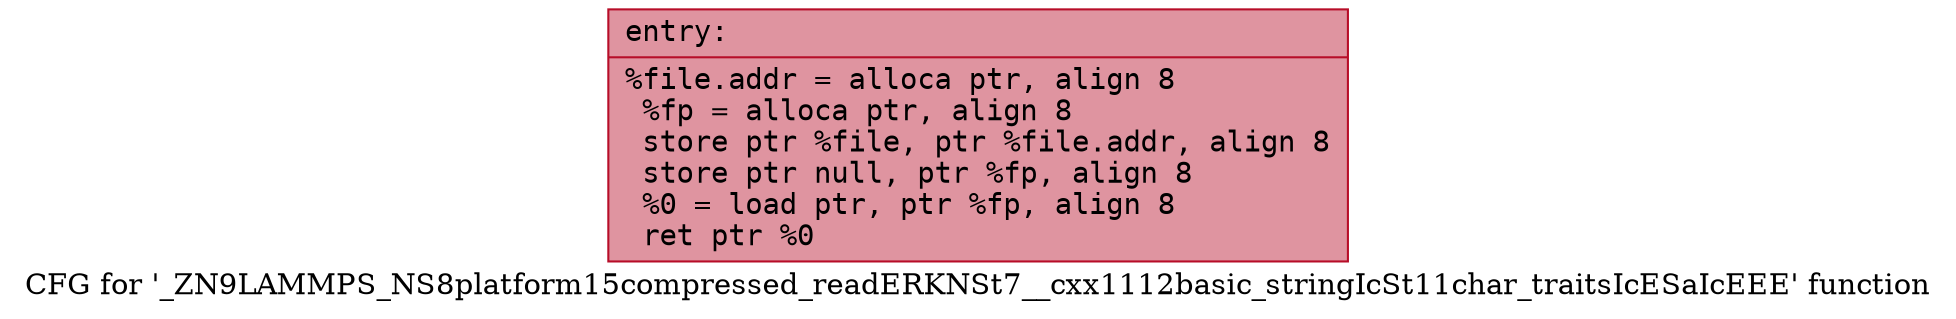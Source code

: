 digraph "CFG for '_ZN9LAMMPS_NS8platform15compressed_readERKNSt7__cxx1112basic_stringIcSt11char_traitsIcESaIcEEE' function" {
	label="CFG for '_ZN9LAMMPS_NS8platform15compressed_readERKNSt7__cxx1112basic_stringIcSt11char_traitsIcESaIcEEE' function";

	Node0x5651cd82bea0 [shape=record,color="#b70d28ff", style=filled, fillcolor="#b70d2870" fontname="Courier",label="{entry:\l|  %file.addr = alloca ptr, align 8\l  %fp = alloca ptr, align 8\l  store ptr %file, ptr %file.addr, align 8\l  store ptr null, ptr %fp, align 8\l  %0 = load ptr, ptr %fp, align 8\l  ret ptr %0\l}"];
}

